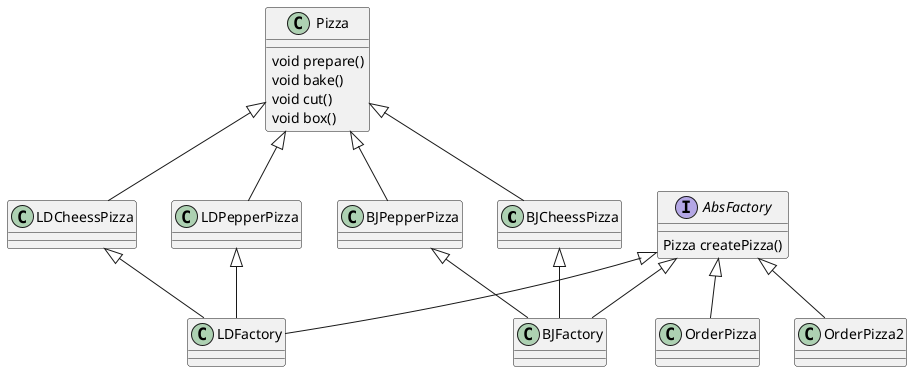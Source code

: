 @startuml

class BJCheessPizza
class BJPepperPizza
class LDCheessPizza
class LDPepperPizza
class Pizza {
void prepare()
void bake()
void cut()
void box()
}
Pizza <|-- BJCheessPizza
Pizza <|-- BJPepperPizza
Pizza <|-- LDCheessPizza
Pizza <|-- LDPepperPizza

Interface AbsFactory{
Pizza createPizza()
}
class BJFactory
class LDFactory
class OrderPizza
class OrderPizza2

AbsFactory <|-- BJFactory
AbsFactory <|-- LDFactory

BJCheessPizza <|-- BJFactory
BJPepperPizza <|-- BJFactory
LDCheessPizza <|-- LDFactory
LDPepperPizza <|-- LDFactory

AbsFactory <|-- OrderPizza
AbsFactory <|-- OrderPizza2

@enduml